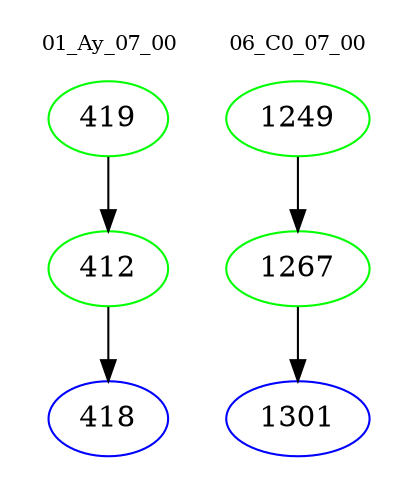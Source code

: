 digraph{
subgraph cluster_0 {
color = white
label = "01_Ay_07_00";
fontsize=10;
T0_419 [label="419", color="green"]
T0_419 -> T0_412 [color="black"]
T0_412 [label="412", color="green"]
T0_412 -> T0_418 [color="black"]
T0_418 [label="418", color="blue"]
}
subgraph cluster_1 {
color = white
label = "06_C0_07_00";
fontsize=10;
T1_1249 [label="1249", color="green"]
T1_1249 -> T1_1267 [color="black"]
T1_1267 [label="1267", color="green"]
T1_1267 -> T1_1301 [color="black"]
T1_1301 [label="1301", color="blue"]
}
}
